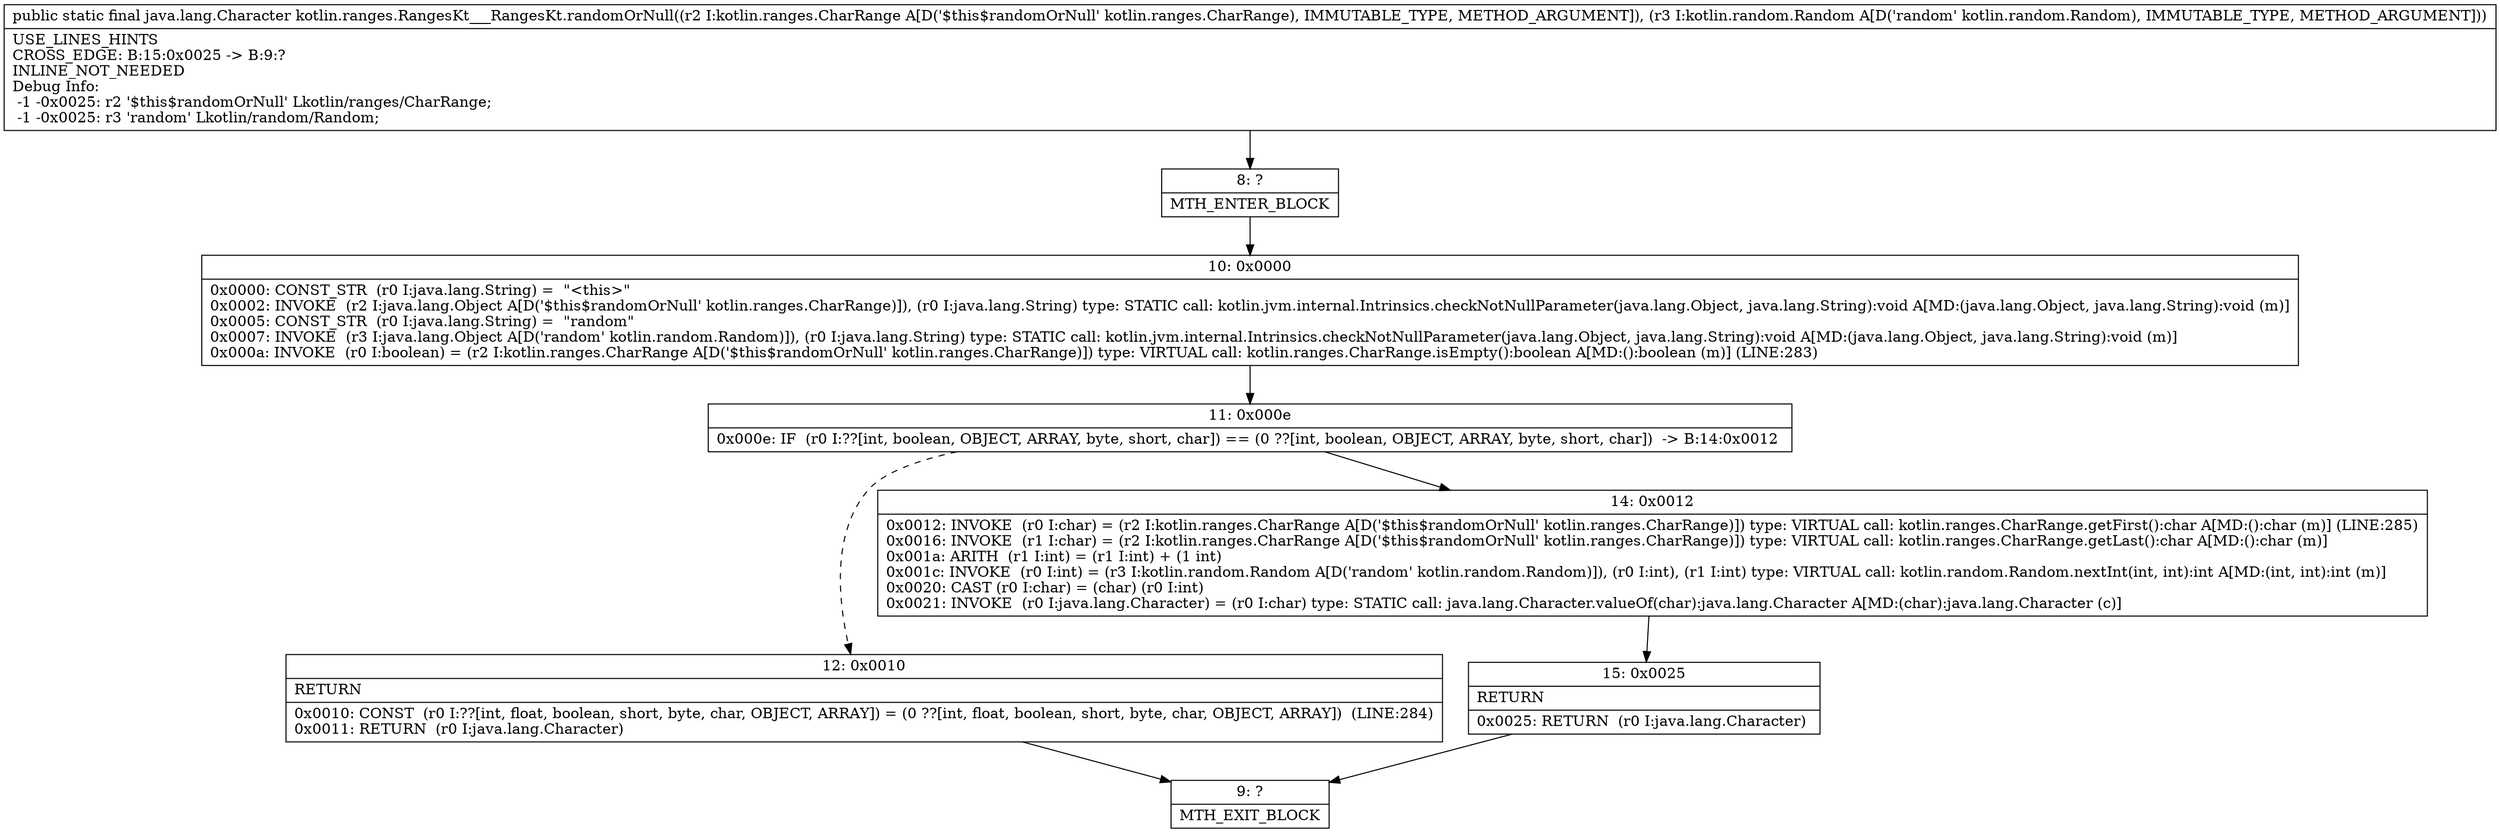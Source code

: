 digraph "CFG forkotlin.ranges.RangesKt___RangesKt.randomOrNull(Lkotlin\/ranges\/CharRange;Lkotlin\/random\/Random;)Ljava\/lang\/Character;" {
Node_8 [shape=record,label="{8\:\ ?|MTH_ENTER_BLOCK\l}"];
Node_10 [shape=record,label="{10\:\ 0x0000|0x0000: CONST_STR  (r0 I:java.lang.String) =  \"\<this\>\" \l0x0002: INVOKE  (r2 I:java.lang.Object A[D('$this$randomOrNull' kotlin.ranges.CharRange)]), (r0 I:java.lang.String) type: STATIC call: kotlin.jvm.internal.Intrinsics.checkNotNullParameter(java.lang.Object, java.lang.String):void A[MD:(java.lang.Object, java.lang.String):void (m)]\l0x0005: CONST_STR  (r0 I:java.lang.String) =  \"random\" \l0x0007: INVOKE  (r3 I:java.lang.Object A[D('random' kotlin.random.Random)]), (r0 I:java.lang.String) type: STATIC call: kotlin.jvm.internal.Intrinsics.checkNotNullParameter(java.lang.Object, java.lang.String):void A[MD:(java.lang.Object, java.lang.String):void (m)]\l0x000a: INVOKE  (r0 I:boolean) = (r2 I:kotlin.ranges.CharRange A[D('$this$randomOrNull' kotlin.ranges.CharRange)]) type: VIRTUAL call: kotlin.ranges.CharRange.isEmpty():boolean A[MD:():boolean (m)] (LINE:283)\l}"];
Node_11 [shape=record,label="{11\:\ 0x000e|0x000e: IF  (r0 I:??[int, boolean, OBJECT, ARRAY, byte, short, char]) == (0 ??[int, boolean, OBJECT, ARRAY, byte, short, char])  \-\> B:14:0x0012 \l}"];
Node_12 [shape=record,label="{12\:\ 0x0010|RETURN\l|0x0010: CONST  (r0 I:??[int, float, boolean, short, byte, char, OBJECT, ARRAY]) = (0 ??[int, float, boolean, short, byte, char, OBJECT, ARRAY])  (LINE:284)\l0x0011: RETURN  (r0 I:java.lang.Character) \l}"];
Node_9 [shape=record,label="{9\:\ ?|MTH_EXIT_BLOCK\l}"];
Node_14 [shape=record,label="{14\:\ 0x0012|0x0012: INVOKE  (r0 I:char) = (r2 I:kotlin.ranges.CharRange A[D('$this$randomOrNull' kotlin.ranges.CharRange)]) type: VIRTUAL call: kotlin.ranges.CharRange.getFirst():char A[MD:():char (m)] (LINE:285)\l0x0016: INVOKE  (r1 I:char) = (r2 I:kotlin.ranges.CharRange A[D('$this$randomOrNull' kotlin.ranges.CharRange)]) type: VIRTUAL call: kotlin.ranges.CharRange.getLast():char A[MD:():char (m)]\l0x001a: ARITH  (r1 I:int) = (r1 I:int) + (1 int) \l0x001c: INVOKE  (r0 I:int) = (r3 I:kotlin.random.Random A[D('random' kotlin.random.Random)]), (r0 I:int), (r1 I:int) type: VIRTUAL call: kotlin.random.Random.nextInt(int, int):int A[MD:(int, int):int (m)]\l0x0020: CAST (r0 I:char) = (char) (r0 I:int) \l0x0021: INVOKE  (r0 I:java.lang.Character) = (r0 I:char) type: STATIC call: java.lang.Character.valueOf(char):java.lang.Character A[MD:(char):java.lang.Character (c)]\l}"];
Node_15 [shape=record,label="{15\:\ 0x0025|RETURN\l|0x0025: RETURN  (r0 I:java.lang.Character) \l}"];
MethodNode[shape=record,label="{public static final java.lang.Character kotlin.ranges.RangesKt___RangesKt.randomOrNull((r2 I:kotlin.ranges.CharRange A[D('$this$randomOrNull' kotlin.ranges.CharRange), IMMUTABLE_TYPE, METHOD_ARGUMENT]), (r3 I:kotlin.random.Random A[D('random' kotlin.random.Random), IMMUTABLE_TYPE, METHOD_ARGUMENT]))  | USE_LINES_HINTS\lCROSS_EDGE: B:15:0x0025 \-\> B:9:?\lINLINE_NOT_NEEDED\lDebug Info:\l  \-1 \-0x0025: r2 '$this$randomOrNull' Lkotlin\/ranges\/CharRange;\l  \-1 \-0x0025: r3 'random' Lkotlin\/random\/Random;\l}"];
MethodNode -> Node_8;Node_8 -> Node_10;
Node_10 -> Node_11;
Node_11 -> Node_12[style=dashed];
Node_11 -> Node_14;
Node_12 -> Node_9;
Node_14 -> Node_15;
Node_15 -> Node_9;
}

